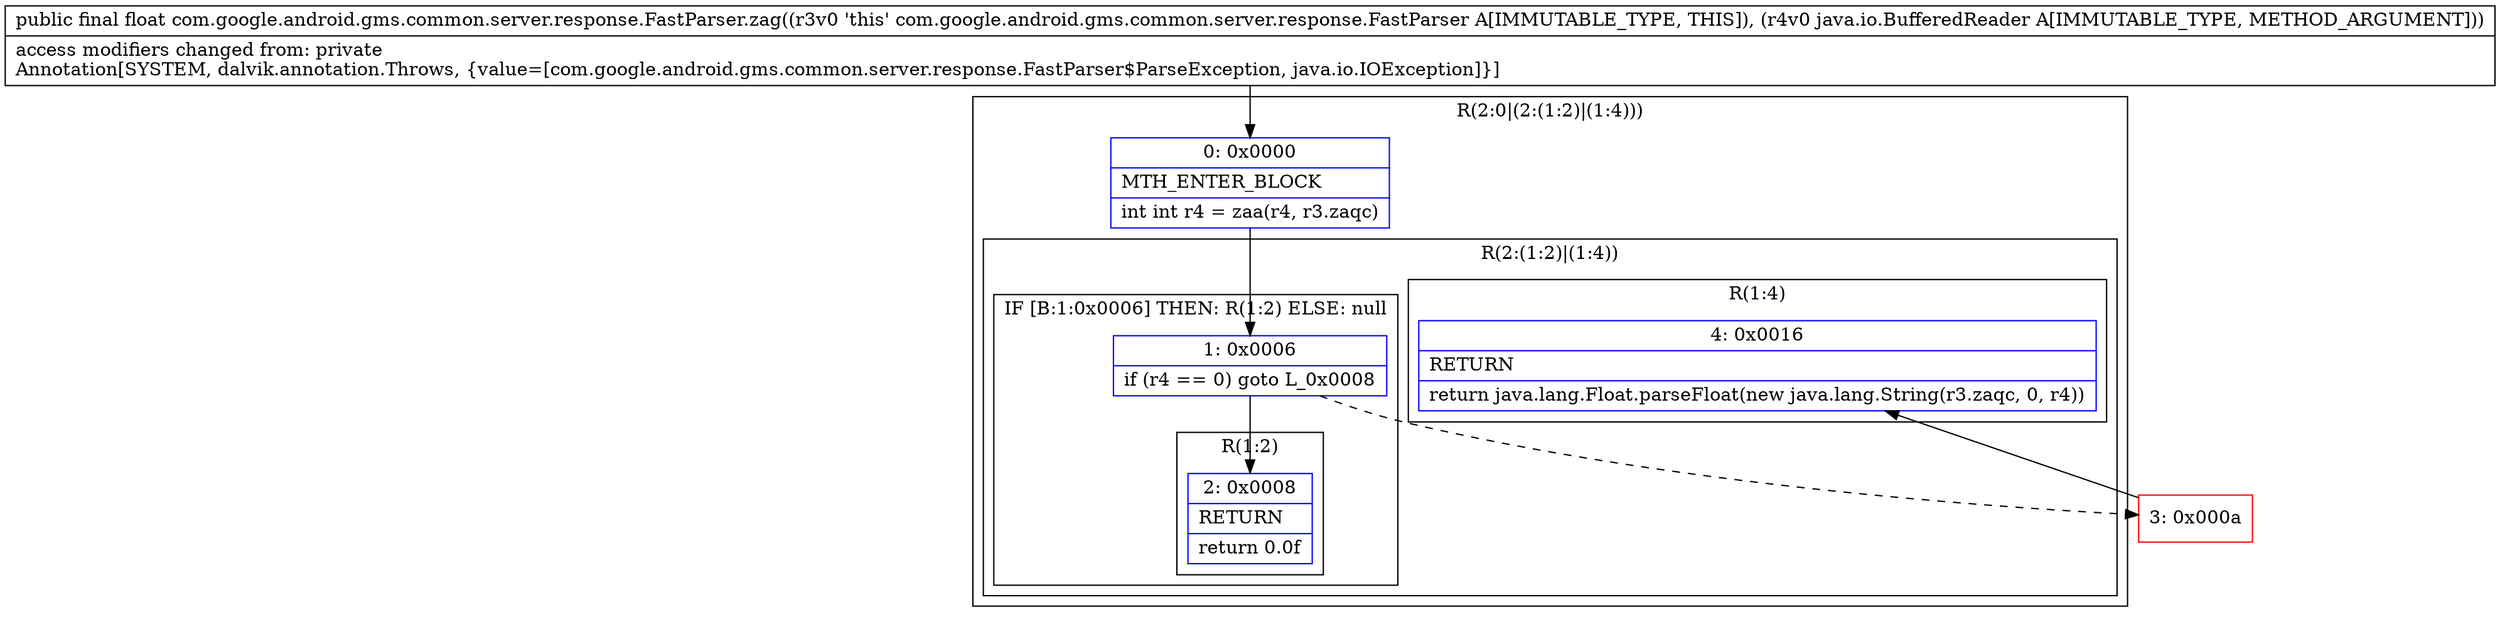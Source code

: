 digraph "CFG forcom.google.android.gms.common.server.response.FastParser.zag(Ljava\/io\/BufferedReader;)F" {
subgraph cluster_Region_1657231572 {
label = "R(2:0|(2:(1:2)|(1:4)))";
node [shape=record,color=blue];
Node_0 [shape=record,label="{0\:\ 0x0000|MTH_ENTER_BLOCK\l|int int r4 = zaa(r4, r3.zaqc)\l}"];
subgraph cluster_Region_1771891117 {
label = "R(2:(1:2)|(1:4))";
node [shape=record,color=blue];
subgraph cluster_IfRegion_661893997 {
label = "IF [B:1:0x0006] THEN: R(1:2) ELSE: null";
node [shape=record,color=blue];
Node_1 [shape=record,label="{1\:\ 0x0006|if (r4 == 0) goto L_0x0008\l}"];
subgraph cluster_Region_2023051029 {
label = "R(1:2)";
node [shape=record,color=blue];
Node_2 [shape=record,label="{2\:\ 0x0008|RETURN\l|return 0.0f\l}"];
}
}
subgraph cluster_Region_1537929343 {
label = "R(1:4)";
node [shape=record,color=blue];
Node_4 [shape=record,label="{4\:\ 0x0016|RETURN\l|return java.lang.Float.parseFloat(new java.lang.String(r3.zaqc, 0, r4))\l}"];
}
}
}
Node_3 [shape=record,color=red,label="{3\:\ 0x000a}"];
MethodNode[shape=record,label="{public final float com.google.android.gms.common.server.response.FastParser.zag((r3v0 'this' com.google.android.gms.common.server.response.FastParser A[IMMUTABLE_TYPE, THIS]), (r4v0 java.io.BufferedReader A[IMMUTABLE_TYPE, METHOD_ARGUMENT]))  | access modifiers changed from: private\lAnnotation[SYSTEM, dalvik.annotation.Throws, \{value=[com.google.android.gms.common.server.response.FastParser$ParseException, java.io.IOException]\}]\l}"];
MethodNode -> Node_0;
Node_0 -> Node_1;
Node_1 -> Node_2;
Node_1 -> Node_3[style=dashed];
Node_3 -> Node_4;
}

